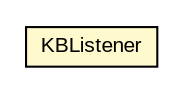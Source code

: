 #!/usr/local/bin/dot
#
# Class diagram 
# Generated by UMLGraph version R5_6 (http://www.umlgraph.org/)
#

digraph G {
	edge [fontname="arial",fontsize=10,labelfontname="arial",labelfontsize=10];
	node [fontname="arial",fontsize=10,shape=plaintext];
	nodesep=0.25;
	ranksep=0.5;
	// java_oo.awt.keyboard_reader.KBListener
	c16817 [label=<<table title="java_oo.awt.keyboard_reader.KBListener" border="0" cellborder="1" cellspacing="0" cellpadding="2" port="p" bgcolor="lemonChiffon" href="./KBListener.html">
		<tr><td><table border="0" cellspacing="0" cellpadding="1">
<tr><td align="center" balign="center"> KBListener </td></tr>
		</table></td></tr>
		</table>>, URL="./KBListener.html", fontname="arial", fontcolor="black", fontsize=10.0];
}

